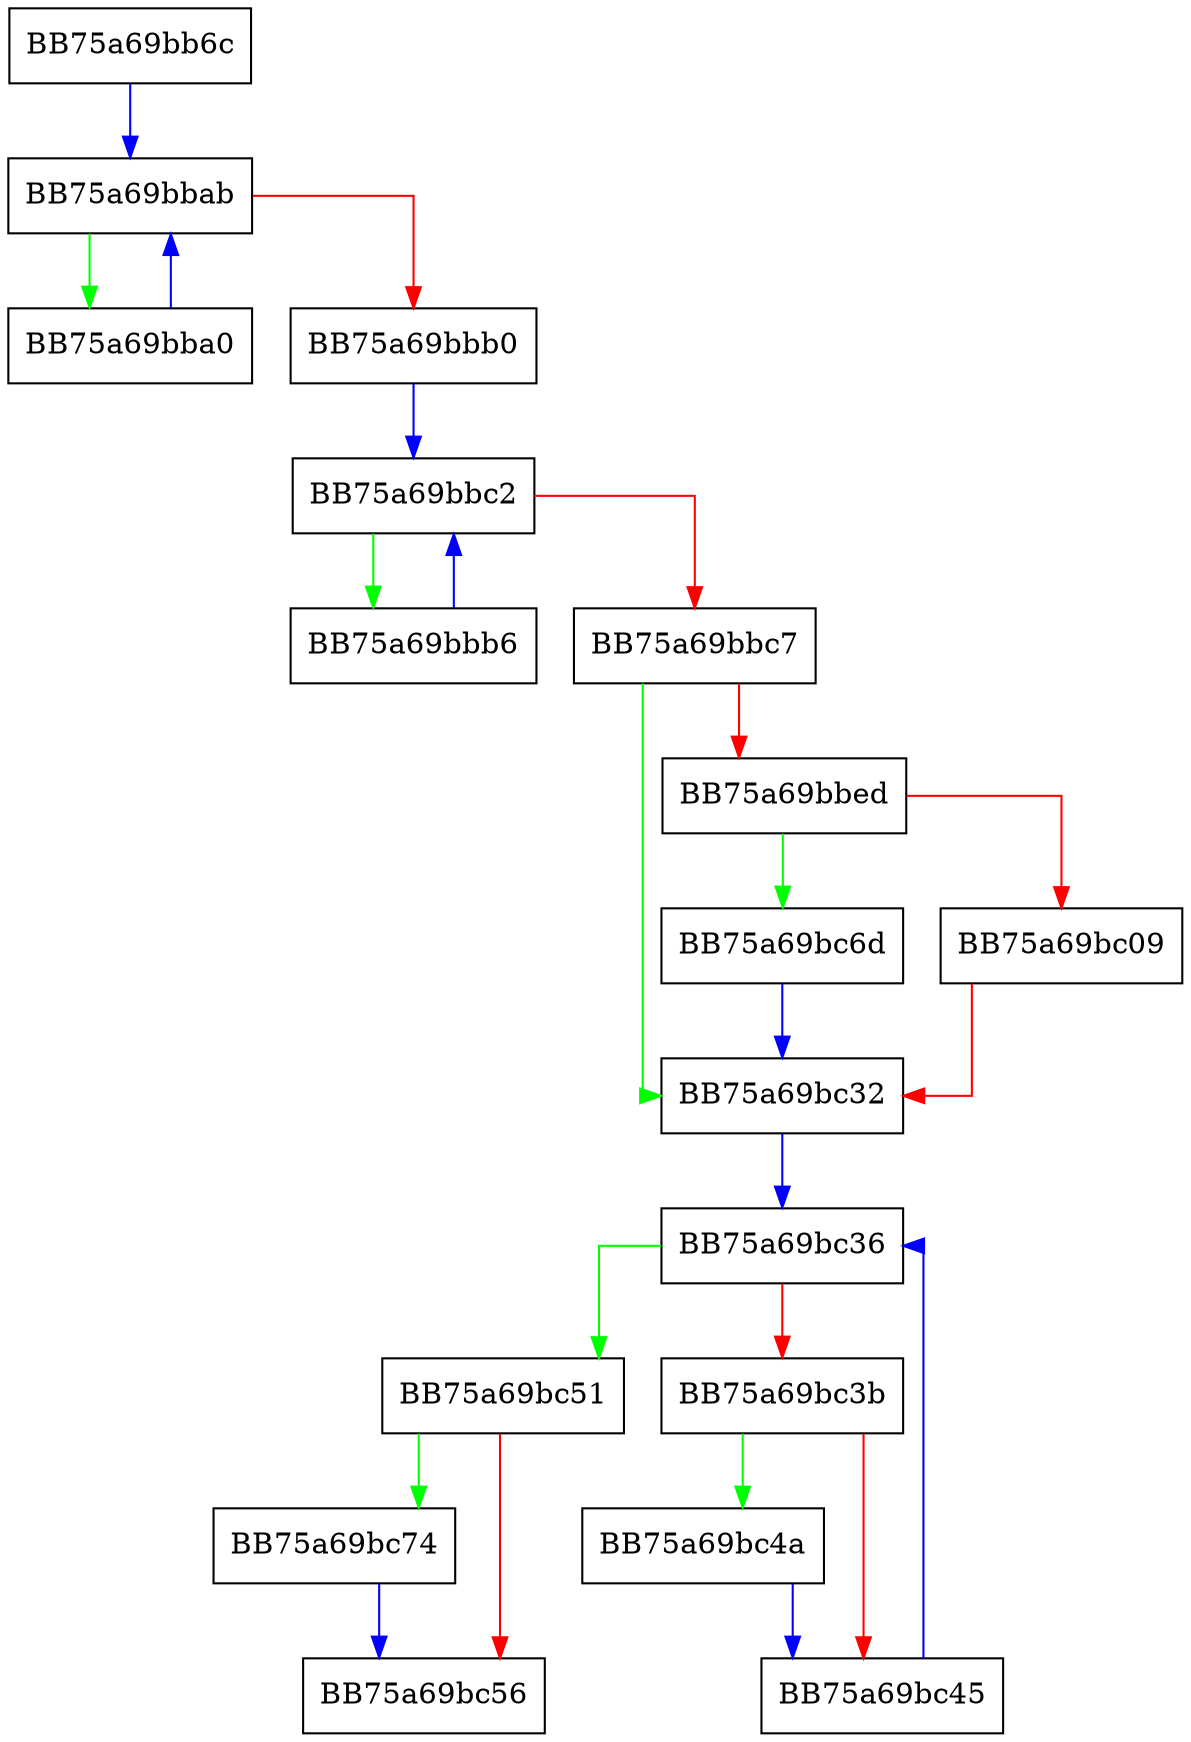 digraph sqlite3AnalysisLoad {
  node [shape="box"];
  graph [splines=ortho];
  BB75a69bb6c -> BB75a69bbab [color="blue"];
  BB75a69bba0 -> BB75a69bbab [color="blue"];
  BB75a69bbab -> BB75a69bba0 [color="green"];
  BB75a69bbab -> BB75a69bbb0 [color="red"];
  BB75a69bbb0 -> BB75a69bbc2 [color="blue"];
  BB75a69bbb6 -> BB75a69bbc2 [color="blue"];
  BB75a69bbc2 -> BB75a69bbb6 [color="green"];
  BB75a69bbc2 -> BB75a69bbc7 [color="red"];
  BB75a69bbc7 -> BB75a69bc32 [color="green"];
  BB75a69bbc7 -> BB75a69bbed [color="red"];
  BB75a69bbed -> BB75a69bc6d [color="green"];
  BB75a69bbed -> BB75a69bc09 [color="red"];
  BB75a69bc09 -> BB75a69bc32 [color="red"];
  BB75a69bc32 -> BB75a69bc36 [color="blue"];
  BB75a69bc36 -> BB75a69bc51 [color="green"];
  BB75a69bc36 -> BB75a69bc3b [color="red"];
  BB75a69bc3b -> BB75a69bc4a [color="green"];
  BB75a69bc3b -> BB75a69bc45 [color="red"];
  BB75a69bc45 -> BB75a69bc36 [color="blue"];
  BB75a69bc4a -> BB75a69bc45 [color="blue"];
  BB75a69bc51 -> BB75a69bc74 [color="green"];
  BB75a69bc51 -> BB75a69bc56 [color="red"];
  BB75a69bc6d -> BB75a69bc32 [color="blue"];
  BB75a69bc74 -> BB75a69bc56 [color="blue"];
}